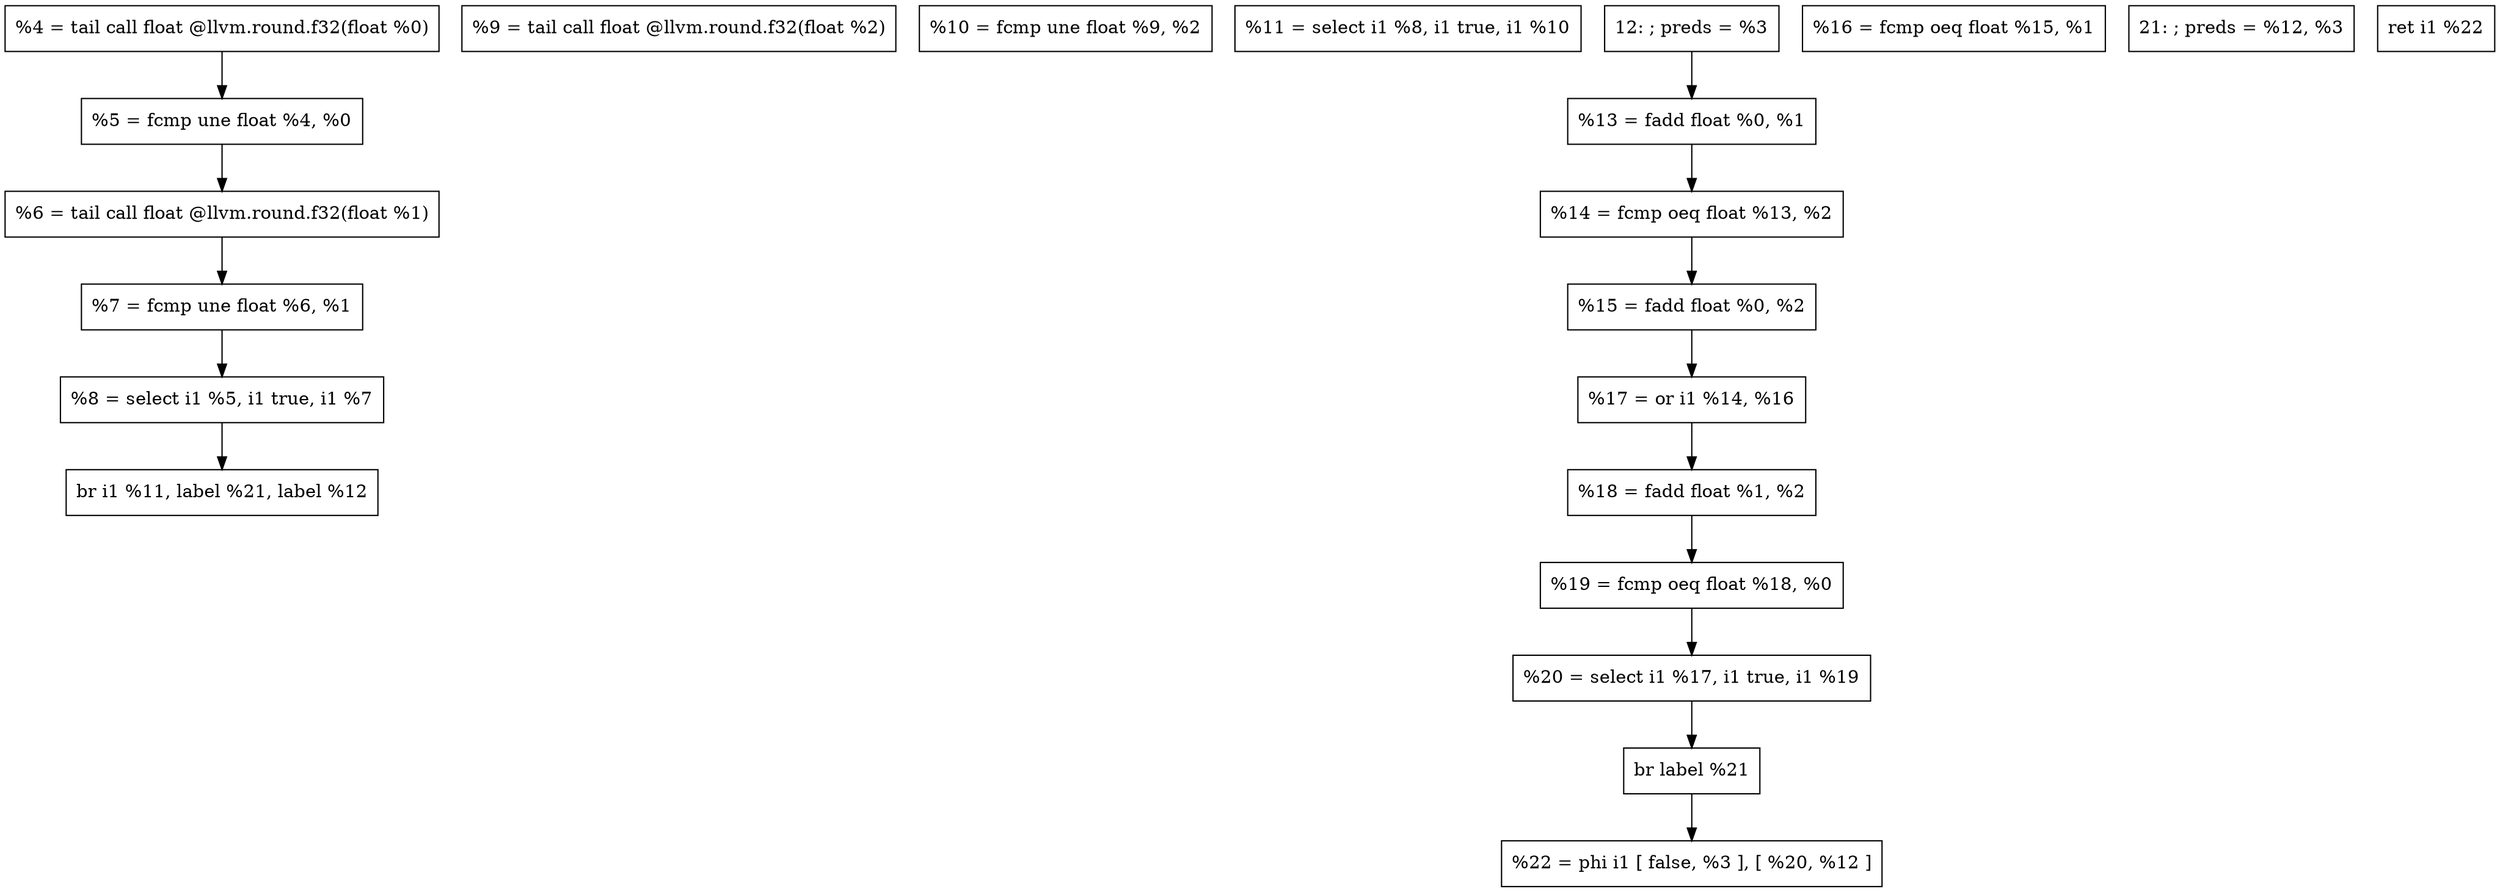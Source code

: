 digraph "DFG for'_Z7any_intfff' function" {
 Node0x55ad3df2a950[shape=record, label="  %4 = tail call float @llvm.round.f32(float %0)"];
 Node0x55ad3df2aa30[shape=record, label="  %5 = fcmp une float %4, %0"];
 Node0x55ad3df2ab50[shape=record, label="  %6 = tail call float @llvm.round.f32(float %1)"];
 Node0x55ad3df2ac50[shape=record, label="  %7 = fcmp une float %6, %1"];
 Node0x55ad3df2ad20[shape=record, label="  %8 = select i1 %5, i1 true, i1 %7"];
 Node0x55ad3df2ae90[shape=record, label="  %9 = tail call float @llvm.round.f32(float %2)"];
 Node0x55ad3df2af30[shape=record, label="  %10 = fcmp une float %9, %2"];
 Node0x55ad3df2b000[shape=record, label="  %11 = select i1 %8, i1 true, i1 %10"];
 Node0x55ad3df2b0b0[shape=record, label="  br i1 %11, label %21, label %12"];
 Node0x55ad3df2b160[shape=record, label="12:                                               ; preds = %3"];
 Node0x55ad3df2b1f0[shape=record, label="  %13 = fadd float %0, %1"];
 Node0x55ad3df2b280[shape=record, label="  %14 = fcmp oeq float %13, %2"];
 Node0x55ad3df2b310[shape=record, label="  %15 = fadd float %0, %2"];
 Node0x55ad3df2b3a0[shape=record, label="  %16 = fcmp oeq float %15, %1"];
 Node0x55ad3df2b430[shape=record, label="  %17 = or i1 %14, %16"];
 Node0x55ad3df2b4c0[shape=record, label="  %18 = fadd float %1, %2"];
 Node0x55ad3df2b550[shape=record, label="  %19 = fcmp oeq float %18, %0"];
 Node0x55ad3df2b600[shape=record, label="  %20 = select i1 %17, i1 true, i1 %19"];
 Node0x55ad3df2b6b0[shape=record, label="  br label %21"];
 Node0x55ad3df2b760[shape=record, label="21:                                               ; preds = %12, %3"];
 Node0x55ad3df2b800[shape=record, label="  %22 = phi i1 [ false, %3 ], [ %20, %12 ]"];
 Node0x55ad3df2b8b0[shape=record, label="  ret i1 %22"];
 Node0x55ad3df2a950 -> Node0x55ad3df2aa30
 Node0x55ad3df2aa30 -> Node0x55ad3df2ab50
 Node0x55ad3df2ab50 -> Node0x55ad3df2ac50
 Node0x55ad3df2ac50 -> Node0x55ad3df2ad20
 Node0x55ad3df2ad20 -> Node0x55ad3df2b0b0
 Node0x55ad3df2b160 -> Node0x55ad3df2b1f0
 Node0x55ad3df2b1f0 -> Node0x55ad3df2b280
 Node0x55ad3df2b280 -> Node0x55ad3df2b310
 Node0x55ad3df2b310 -> Node0x55ad3df2b430
 Node0x55ad3df2b430 -> Node0x55ad3df2b4c0
 Node0x55ad3df2b4c0 -> Node0x55ad3df2b550
 Node0x55ad3df2b550 -> Node0x55ad3df2b600
 Node0x55ad3df2b600 -> Node0x55ad3df2b6b0
 Node0x55ad3df2b6b0 -> Node0x55ad3df2b800
}